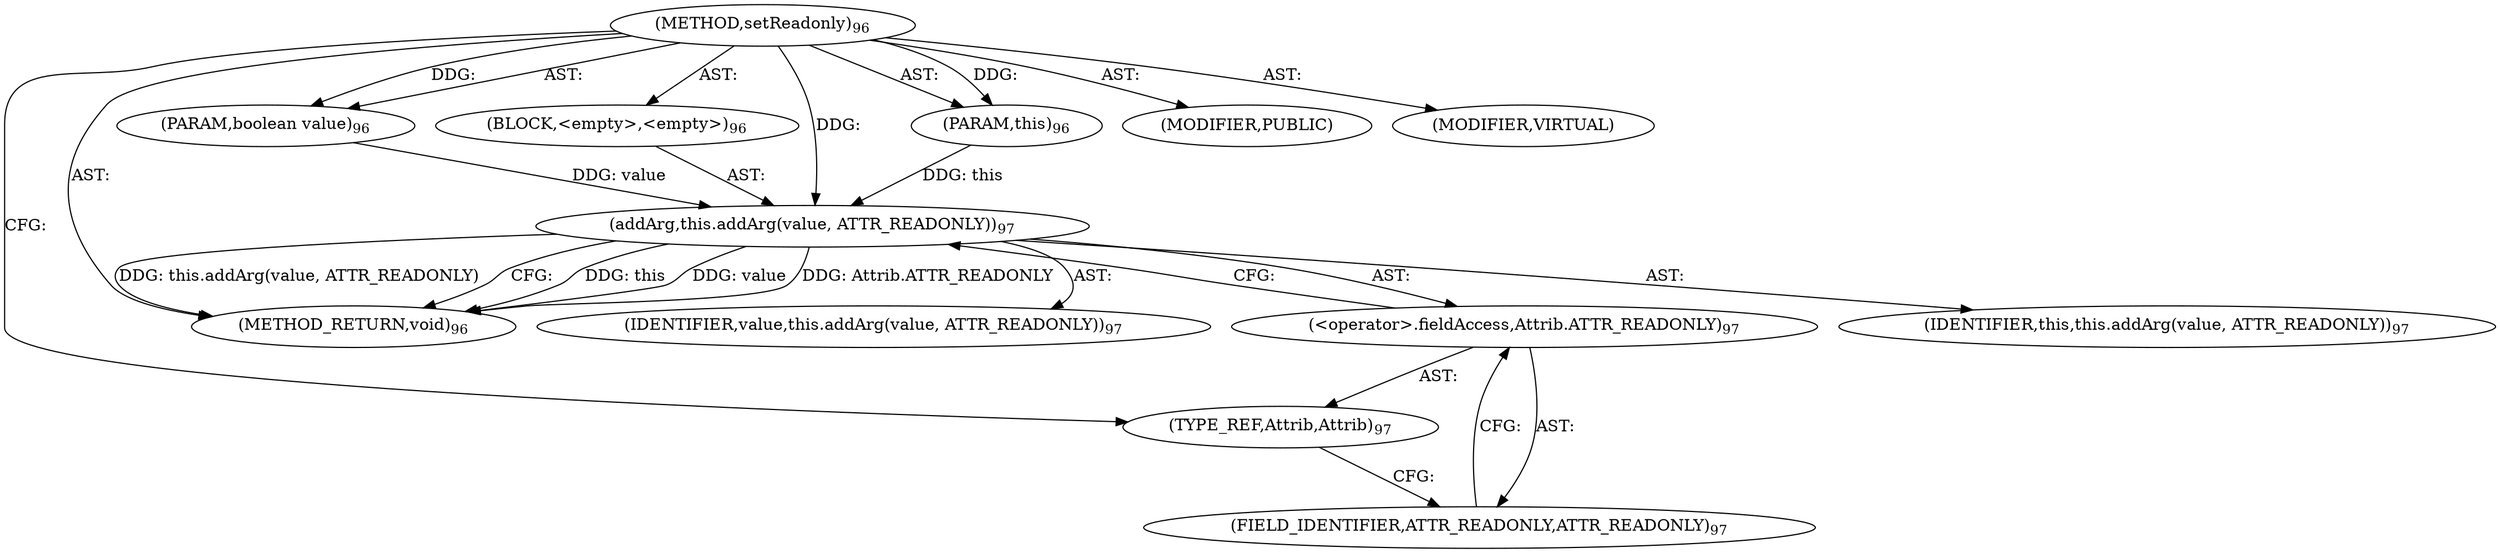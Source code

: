 digraph "setReadonly" {  
"111669149698" [label = <(METHOD,setReadonly)<SUB>96</SUB>> ]
"115964116993" [label = <(PARAM,this)<SUB>96</SUB>> ]
"115964117007" [label = <(PARAM,boolean value)<SUB>96</SUB>> ]
"25769803778" [label = <(BLOCK,&lt;empty&gt;,&lt;empty&gt;)<SUB>96</SUB>> ]
"30064771081" [label = <(addArg,this.addArg(value, ATTR_READONLY))<SUB>97</SUB>> ]
"68719476737" [label = <(IDENTIFIER,this,this.addArg(value, ATTR_READONLY))<SUB>97</SUB>> ]
"68719476764" [label = <(IDENTIFIER,value,this.addArg(value, ATTR_READONLY))<SUB>97</SUB>> ]
"30064771082" [label = <(&lt;operator&gt;.fieldAccess,Attrib.ATTR_READONLY)<SUB>97</SUB>> ]
"180388626432" [label = <(TYPE_REF,Attrib,Attrib)<SUB>97</SUB>> ]
"55834574849" [label = <(FIELD_IDENTIFIER,ATTR_READONLY,ATTR_READONLY)<SUB>97</SUB>> ]
"133143986193" [label = <(MODIFIER,PUBLIC)> ]
"133143986194" [label = <(MODIFIER,VIRTUAL)> ]
"128849018882" [label = <(METHOD_RETURN,void)<SUB>96</SUB>> ]
  "111669149698" -> "115964116993"  [ label = "AST: "] 
  "111669149698" -> "115964117007"  [ label = "AST: "] 
  "111669149698" -> "25769803778"  [ label = "AST: "] 
  "111669149698" -> "133143986193"  [ label = "AST: "] 
  "111669149698" -> "133143986194"  [ label = "AST: "] 
  "111669149698" -> "128849018882"  [ label = "AST: "] 
  "25769803778" -> "30064771081"  [ label = "AST: "] 
  "30064771081" -> "68719476737"  [ label = "AST: "] 
  "30064771081" -> "68719476764"  [ label = "AST: "] 
  "30064771081" -> "30064771082"  [ label = "AST: "] 
  "30064771082" -> "180388626432"  [ label = "AST: "] 
  "30064771082" -> "55834574849"  [ label = "AST: "] 
  "30064771081" -> "128849018882"  [ label = "CFG: "] 
  "30064771082" -> "30064771081"  [ label = "CFG: "] 
  "180388626432" -> "55834574849"  [ label = "CFG: "] 
  "55834574849" -> "30064771082"  [ label = "CFG: "] 
  "111669149698" -> "180388626432"  [ label = "CFG: "] 
  "30064771081" -> "128849018882"  [ label = "DDG: this"] 
  "30064771081" -> "128849018882"  [ label = "DDG: value"] 
  "30064771081" -> "128849018882"  [ label = "DDG: Attrib.ATTR_READONLY"] 
  "30064771081" -> "128849018882"  [ label = "DDG: this.addArg(value, ATTR_READONLY)"] 
  "111669149698" -> "115964116993"  [ label = "DDG: "] 
  "111669149698" -> "115964117007"  [ label = "DDG: "] 
  "115964116993" -> "30064771081"  [ label = "DDG: this"] 
  "111669149698" -> "30064771081"  [ label = "DDG: "] 
  "115964117007" -> "30064771081"  [ label = "DDG: value"] 
}
